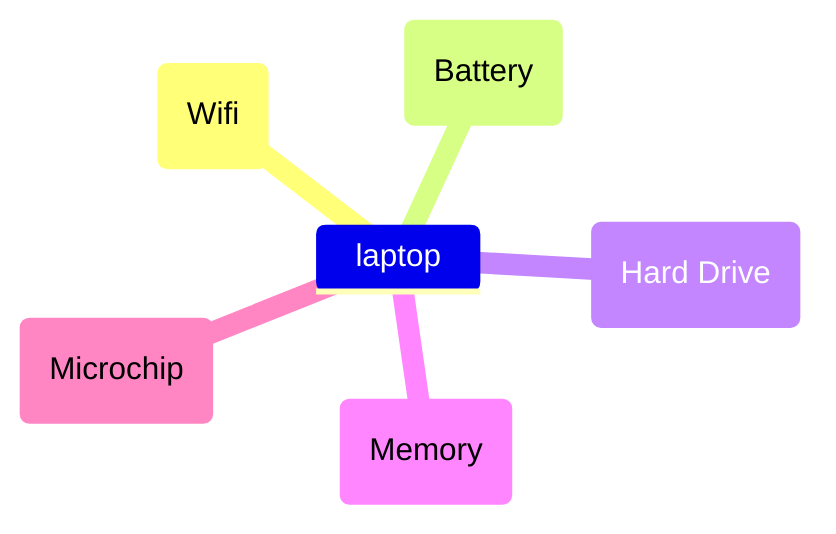 mindmap
    laptop
    ::icon(fa fa-laptop)
        wifi(Wifi)
        ::icon(fa fa-wifi)
        battery(Battery)
        ::icon(fa fa-battery)
        hard_drive(Hard Drive)
        ::icon(fa fa-hard-drive)
        memory(Memory)
        ::icon(fa fa-memory)
        microchip(Microchip)
        ::icon(fa fa-microchip)